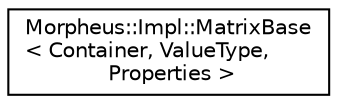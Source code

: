 digraph "Graphical Class Hierarchy"
{
 // LATEX_PDF_SIZE
  edge [fontname="Helvetica",fontsize="10",labelfontname="Helvetica",labelfontsize="10"];
  node [fontname="Helvetica",fontsize="10",shape=record];
  rankdir="LR";
  Node0 [label="Morpheus::Impl::MatrixBase\l\< Container, ValueType,\l Properties \>",height=0.2,width=0.4,color="black", fillcolor="white", style="filled",URL="$classMorpheus_1_1Impl_1_1MatrixBase.html",tooltip=" "];
}
